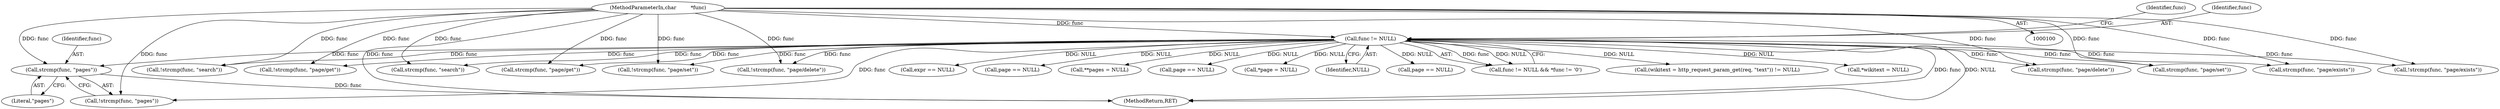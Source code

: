 digraph "0_didiwiki_5e5c796617e1712905dc5462b94bd5e6c08d15ea_0@API" {
"1000281" [label="(Call,strcmp(func, \"pages\"))"];
"1000103" [label="(MethodParameterIn,char         *func)"];
"1000107" [label="(Call,func != NULL)"];
"1000367" [label="(MethodReturn,RET)"];
"1000302" [label="(Call,expr == NULL)"];
"1000284" [label="(Call,!strcmp(func, \"search\"))"];
"1000112" [label="(Identifier,func)"];
"1000157" [label="(Call,!strcmp(func, \"page/set\"))"];
"1000202" [label="(Call,!strcmp(func, \"page/delete\"))"];
"1000163" [label="(Call,*wikitext = NULL)"];
"1000108" [label="(Identifier,func)"];
"1000280" [label="(Call,!strcmp(func, \"pages\"))"];
"1000116" [label="(Call,!strcmp(func, \"page/get\"))"];
"1000128" [label="(Call,page == NULL)"];
"1000281" [label="(Call,strcmp(func, \"pages\"))"];
"1000290" [label="(Call,**pages = NULL)"];
"1000285" [label="(Call,strcmp(func, \"search\"))"];
"1000117" [label="(Call,strcmp(func, \"page/get\"))"];
"1000214" [label="(Call,page == NULL)"];
"1000167" [label="(Call,*page = NULL)"];
"1000203" [label="(Call,strcmp(func, \"page/delete\"))"];
"1000283" [label="(Literal,\"pages\")"];
"1000282" [label="(Identifier,func)"];
"1000158" [label="(Call,strcmp(func, \"page/set\"))"];
"1000103" [label="(MethodParameterIn,char         *func)"];
"1000241" [label="(Call,strcmp(func, \"page/exists\"))"];
"1000109" [label="(Identifier,NULL)"];
"1000107" [label="(Call,func != NULL)"];
"1000252" [label="(Call,page == NULL)"];
"1000106" [label="(Call,func != NULL && *func != '\0')"];
"1000172" [label="(Call,(wikitext = http_request_param_get(req, \"text\")) != NULL)"];
"1000240" [label="(Call,!strcmp(func, \"page/exists\"))"];
"1000281" -> "1000280"  [label="AST: "];
"1000281" -> "1000283"  [label="CFG: "];
"1000282" -> "1000281"  [label="AST: "];
"1000283" -> "1000281"  [label="AST: "];
"1000280" -> "1000281"  [label="CFG: "];
"1000281" -> "1000367"  [label="DDG: func"];
"1000103" -> "1000281"  [label="DDG: func"];
"1000107" -> "1000281"  [label="DDG: func"];
"1000103" -> "1000100"  [label="AST: "];
"1000103" -> "1000367"  [label="DDG: func"];
"1000103" -> "1000107"  [label="DDG: func"];
"1000103" -> "1000116"  [label="DDG: func"];
"1000103" -> "1000117"  [label="DDG: func"];
"1000103" -> "1000157"  [label="DDG: func"];
"1000103" -> "1000158"  [label="DDG: func"];
"1000103" -> "1000202"  [label="DDG: func"];
"1000103" -> "1000203"  [label="DDG: func"];
"1000103" -> "1000240"  [label="DDG: func"];
"1000103" -> "1000241"  [label="DDG: func"];
"1000103" -> "1000280"  [label="DDG: func"];
"1000103" -> "1000284"  [label="DDG: func"];
"1000103" -> "1000285"  [label="DDG: func"];
"1000107" -> "1000106"  [label="AST: "];
"1000107" -> "1000109"  [label="CFG: "];
"1000108" -> "1000107"  [label="AST: "];
"1000109" -> "1000107"  [label="AST: "];
"1000112" -> "1000107"  [label="CFG: "];
"1000106" -> "1000107"  [label="CFG: "];
"1000107" -> "1000367"  [label="DDG: func"];
"1000107" -> "1000367"  [label="DDG: NULL"];
"1000107" -> "1000106"  [label="DDG: func"];
"1000107" -> "1000106"  [label="DDG: NULL"];
"1000107" -> "1000116"  [label="DDG: func"];
"1000107" -> "1000117"  [label="DDG: func"];
"1000107" -> "1000128"  [label="DDG: NULL"];
"1000107" -> "1000157"  [label="DDG: func"];
"1000107" -> "1000158"  [label="DDG: func"];
"1000107" -> "1000163"  [label="DDG: NULL"];
"1000107" -> "1000167"  [label="DDG: NULL"];
"1000107" -> "1000172"  [label="DDG: NULL"];
"1000107" -> "1000202"  [label="DDG: func"];
"1000107" -> "1000203"  [label="DDG: func"];
"1000107" -> "1000214"  [label="DDG: NULL"];
"1000107" -> "1000240"  [label="DDG: func"];
"1000107" -> "1000241"  [label="DDG: func"];
"1000107" -> "1000252"  [label="DDG: NULL"];
"1000107" -> "1000280"  [label="DDG: func"];
"1000107" -> "1000284"  [label="DDG: func"];
"1000107" -> "1000285"  [label="DDG: func"];
"1000107" -> "1000290"  [label="DDG: NULL"];
"1000107" -> "1000302"  [label="DDG: NULL"];
}
